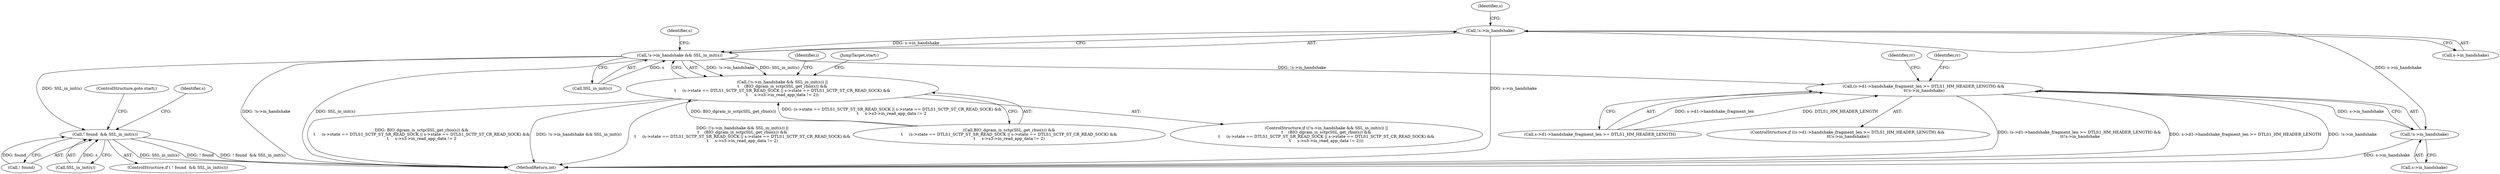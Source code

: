 digraph "0_openssl_103b171d8fc282ef435f8de9afbf7782e312961f_3@pointer" {
"1000227" [label="(Call,!s->in_handshake)"];
"1000226" [label="(Call,!s->in_handshake && SSL_in_init(s))"];
"1000225" [label="(Call,(!s->in_handshake && SSL_in_init(s)) ||\n\t    (BIO_dgram_is_sctp(SSL_get_rbio(s)) &&\n\t     (s->state == DTLS1_SCTP_ST_SR_READ_SOCK || s->state == DTLS1_SCTP_ST_CR_READ_SOCK) &&\n\t     s->s3->in_read_app_data != 2))"];
"1001207" [label="(Call,! found  && SSL_in_init(s))"];
"1001423" [label="(Call,(s->d1->handshake_fragment_len >= DTLS1_HM_HEADER_LENGTH) && \n\t\t!s->in_handshake)"];
"1001431" [label="(Call,!s->in_handshake)"];
"1001214" [label="(Identifier,s)"];
"1000232" [label="(Identifier,s)"];
"1001208" [label="(Call,! found)"];
"1001206" [label="(ControlStructure,if ( ! found  && SSL_in_init(s)))"];
"1001423" [label="(Call,(s->d1->handshake_fragment_len >= DTLS1_HM_HEADER_LENGTH) && \n\t\t!s->in_handshake)"];
"1001424" [label="(Call,s->d1->handshake_fragment_len >= DTLS1_HM_HEADER_LENGTH)"];
"1000258" [label="(Identifier,i)"];
"1000224" [label="(ControlStructure,if ((!s->in_handshake && SSL_in_init(s)) ||\n\t    (BIO_dgram_is_sctp(SSL_get_rbio(s)) &&\n\t     (s->state == DTLS1_SCTP_ST_SR_READ_SOCK || s->state == DTLS1_SCTP_ST_CR_READ_SOCK) &&\n\t     s->s3->in_read_app_data != 2)))"];
"1001210" [label="(Call,SSL_in_init(s))"];
"1001431" [label="(Call,!s->in_handshake)"];
"1001422" [label="(ControlStructure,if ((s->d1->handshake_fragment_len >= DTLS1_HM_HEADER_LENGTH) && \n\t\t!s->in_handshake))"];
"1001207" [label="(Call,! found  && SSL_in_init(s))"];
"1001432" [label="(Call,s->in_handshake)"];
"1000226" [label="(Call,!s->in_handshake && SSL_in_init(s))"];
"1001697" [label="(MethodReturn,int)"];
"1000236" [label="(Identifier,s)"];
"1000233" [label="(Call,BIO_dgram_is_sctp(SSL_get_rbio(s)) &&\n\t     (s->state == DTLS1_SCTP_ST_SR_READ_SOCK || s->state == DTLS1_SCTP_ST_CR_READ_SOCK) &&\n\t     s->s3->in_read_app_data != 2)"];
"1001274" [label="(ControlStructure,goto start;)"];
"1000228" [label="(Call,s->in_handshake)"];
"1000227" [label="(Call,!s->in_handshake)"];
"1000231" [label="(Call,SSL_in_init(s))"];
"1000225" [label="(Call,(!s->in_handshake && SSL_in_init(s)) ||\n\t    (BIO_dgram_is_sctp(SSL_get_rbio(s)) &&\n\t     (s->state == DTLS1_SCTP_ST_SR_READ_SOCK || s->state == DTLS1_SCTP_ST_CR_READ_SOCK) &&\n\t     s->s3->in_read_app_data != 2))"];
"1000278" [label="(JumpTarget,start:)"];
"1001583" [label="(Identifier,rr)"];
"1001439" [label="(Identifier,rr)"];
"1000227" -> "1000226"  [label="AST: "];
"1000227" -> "1000228"  [label="CFG: "];
"1000228" -> "1000227"  [label="AST: "];
"1000232" -> "1000227"  [label="CFG: "];
"1000226" -> "1000227"  [label="CFG: "];
"1000227" -> "1001697"  [label="DDG: s->in_handshake"];
"1000227" -> "1000226"  [label="DDG: s->in_handshake"];
"1000227" -> "1001431"  [label="DDG: s->in_handshake"];
"1000226" -> "1000225"  [label="AST: "];
"1000226" -> "1000231"  [label="CFG: "];
"1000231" -> "1000226"  [label="AST: "];
"1000236" -> "1000226"  [label="CFG: "];
"1000225" -> "1000226"  [label="CFG: "];
"1000226" -> "1001697"  [label="DDG: !s->in_handshake"];
"1000226" -> "1001697"  [label="DDG: SSL_in_init(s)"];
"1000226" -> "1000225"  [label="DDG: !s->in_handshake"];
"1000226" -> "1000225"  [label="DDG: SSL_in_init(s)"];
"1000231" -> "1000226"  [label="DDG: s"];
"1000226" -> "1001207"  [label="DDG: SSL_in_init(s)"];
"1000226" -> "1001423"  [label="DDG: !s->in_handshake"];
"1000225" -> "1000224"  [label="AST: "];
"1000225" -> "1000233"  [label="CFG: "];
"1000233" -> "1000225"  [label="AST: "];
"1000258" -> "1000225"  [label="CFG: "];
"1000278" -> "1000225"  [label="CFG: "];
"1000225" -> "1001697"  [label="DDG: (!s->in_handshake && SSL_in_init(s)) ||\n\t    (BIO_dgram_is_sctp(SSL_get_rbio(s)) &&\n\t     (s->state == DTLS1_SCTP_ST_SR_READ_SOCK || s->state == DTLS1_SCTP_ST_CR_READ_SOCK) &&\n\t     s->s3->in_read_app_data != 2)"];
"1000225" -> "1001697"  [label="DDG: BIO_dgram_is_sctp(SSL_get_rbio(s)) &&\n\t     (s->state == DTLS1_SCTP_ST_SR_READ_SOCK || s->state == DTLS1_SCTP_ST_CR_READ_SOCK) &&\n\t     s->s3->in_read_app_data != 2"];
"1000225" -> "1001697"  [label="DDG: !s->in_handshake && SSL_in_init(s)"];
"1000233" -> "1000225"  [label="DDG: BIO_dgram_is_sctp(SSL_get_rbio(s))"];
"1000233" -> "1000225"  [label="DDG: (s->state == DTLS1_SCTP_ST_SR_READ_SOCK || s->state == DTLS1_SCTP_ST_CR_READ_SOCK) &&\n\t     s->s3->in_read_app_data != 2"];
"1001207" -> "1001206"  [label="AST: "];
"1001207" -> "1001208"  [label="CFG: "];
"1001207" -> "1001210"  [label="CFG: "];
"1001208" -> "1001207"  [label="AST: "];
"1001210" -> "1001207"  [label="AST: "];
"1001214" -> "1001207"  [label="CFG: "];
"1001274" -> "1001207"  [label="CFG: "];
"1001207" -> "1001697"  [label="DDG: ! found"];
"1001207" -> "1001697"  [label="DDG: ! found  && SSL_in_init(s)"];
"1001207" -> "1001697"  [label="DDG: SSL_in_init(s)"];
"1001208" -> "1001207"  [label="DDG: found"];
"1001210" -> "1001207"  [label="DDG: s"];
"1001423" -> "1001422"  [label="AST: "];
"1001423" -> "1001424"  [label="CFG: "];
"1001423" -> "1001431"  [label="CFG: "];
"1001424" -> "1001423"  [label="AST: "];
"1001431" -> "1001423"  [label="AST: "];
"1001439" -> "1001423"  [label="CFG: "];
"1001583" -> "1001423"  [label="CFG: "];
"1001423" -> "1001697"  [label="DDG: (s->d1->handshake_fragment_len >= DTLS1_HM_HEADER_LENGTH) && \n\t\t!s->in_handshake"];
"1001423" -> "1001697"  [label="DDG: s->d1->handshake_fragment_len >= DTLS1_HM_HEADER_LENGTH"];
"1001423" -> "1001697"  [label="DDG: !s->in_handshake"];
"1001424" -> "1001423"  [label="DDG: s->d1->handshake_fragment_len"];
"1001424" -> "1001423"  [label="DDG: DTLS1_HM_HEADER_LENGTH"];
"1001431" -> "1001423"  [label="DDG: s->in_handshake"];
"1001431" -> "1001432"  [label="CFG: "];
"1001432" -> "1001431"  [label="AST: "];
"1001431" -> "1001697"  [label="DDG: s->in_handshake"];
}
